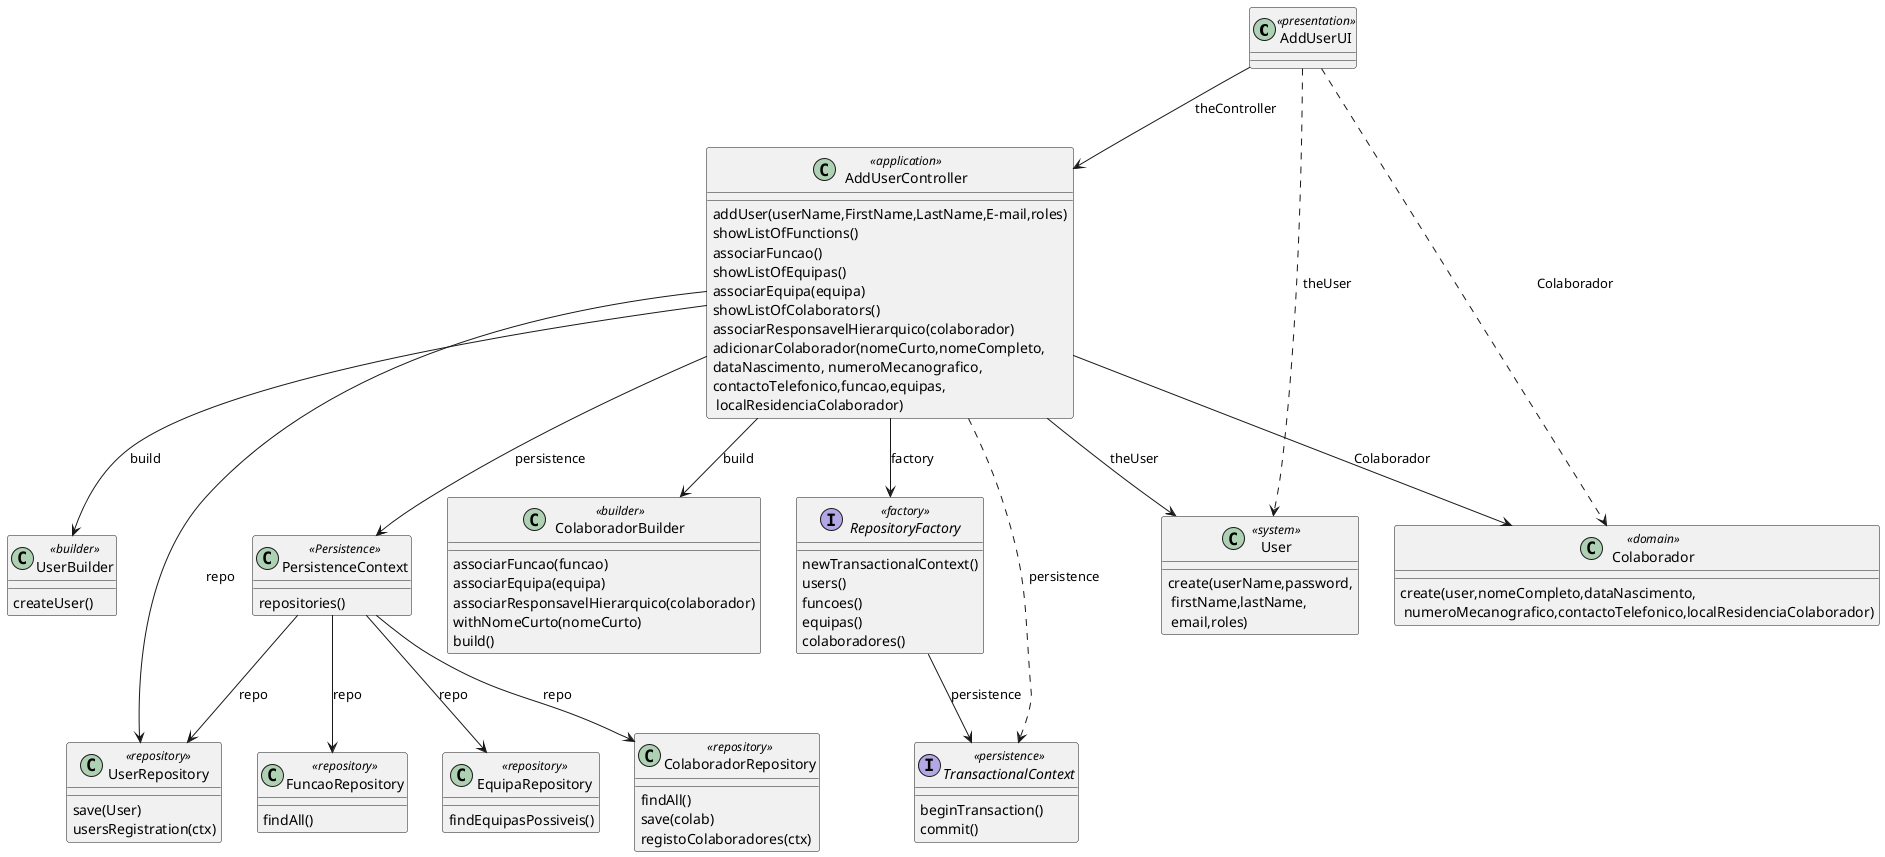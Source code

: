 @startuml

class AddUserUI <<presentation>>{
}

class AddUserController <<application>>{
addUser(userName,FirstName,LastName,E-mail,roles)
showListOfFunctions()
associarFuncao()
showListOfEquipas()
associarEquipa(equipa)
showListOfColaborators()
associarResponsavelHierarquico(colaborador)
adicionarColaborador(nomeCurto,nomeCompleto,\ndataNascimento, numeroMecanografico,\ncontactoTelefonico,funcao,equipas,\n localResidenciaColaborador)
}

interface RepositoryFactory <<factory>>{
newTransactionalContext()
users()
funcoes()
equipas()
colaboradores()
}

class UserBuilder <<builder>>{
createUser()
}

class PersistenceContext <<Persistence>>{
repositories()
}
class ColaboradorBuilder <<builder>>{
associarFuncao(funcao)
associarEquipa(equipa)
associarResponsavelHierarquico(colaborador)
withNomeCurto(nomeCurto)
build()
}

interface TransactionalContext <<persistence>>{
beginTransaction()
commit()
}

class User <<system>>{
create(userName,password,\n firstName,lastName,\n email,roles)
}

class Colaborador <<domain>>{
create(user,nomeCompleto,dataNascimento,\n numeroMecanografico,contactoTelefonico,localResidenciaColaborador)
}

class UserRepository <<repository>>{
save(User)
usersRegistration(ctx)
}

class FuncaoRepository <<repository>>{
findAll()
}

class EquipaRepository <<repository>>{
findEquipasPossiveis()
}

class ColaboradorRepository <<repository>>{
findAll()
save(colab)
registoColaboradores(ctx)
}

AddUserUI --> AddUserController : theController


AddUserUI ..> User : theUser
AddUserUI ..> Colaborador : Colaborador
AddUserController --> UserRepository : repo
AddUserController ..> TransactionalContext : persistence

AddUserController --> User : theUser
AddUserController --> Colaborador : Colaborador


AddUserController --> ColaboradorBuilder : build
AddUserController --> UserBuilder : build
AddUserController --> RepositoryFactory : factory



AddUserController --> PersistenceContext : persistence
PersistenceContext --> UserRepository : repo
PersistenceContext --> FuncaoRepository : repo
PersistenceContext --> EquipaRepository : repo
PersistenceContext --> ColaboradorRepository : repo

RepositoryFactory --> TransactionalContext : persistence


@enduml
